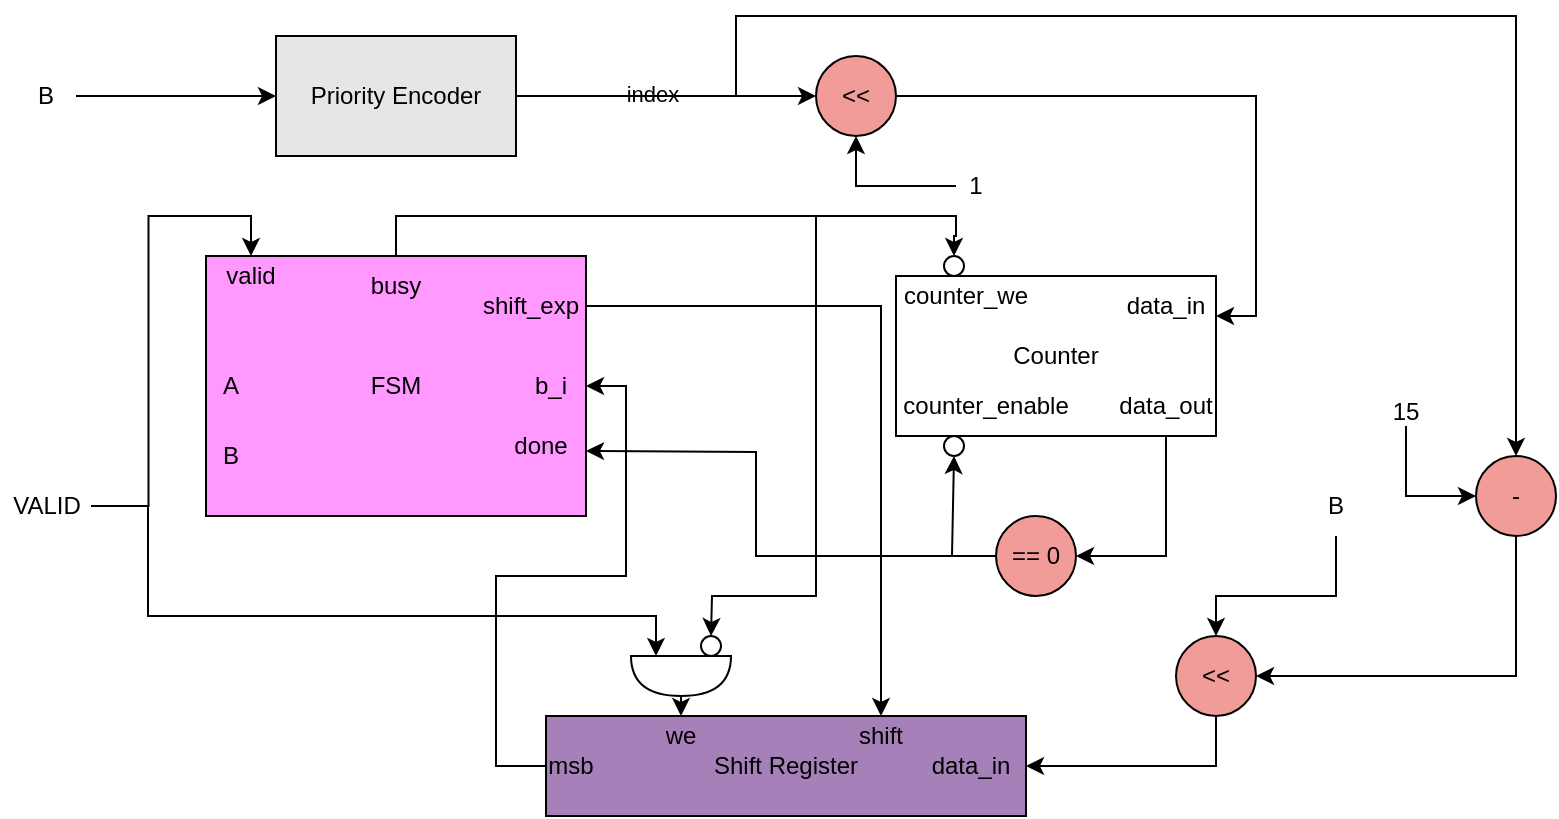 <mxfile version="23.1.5" type="device">
  <diagram name="Page-1" id="ST-hZW2YkRbftau7oeti">
    <mxGraphModel dx="802" dy="943" grid="1" gridSize="10" guides="1" tooltips="1" connect="1" arrows="1" fold="1" page="1" pageScale="1" pageWidth="850" pageHeight="1100" math="0" shadow="0">
      <root>
        <mxCell id="0" />
        <mxCell id="1" parent="0" />
        <mxCell id="BQ6F-zPmANV4GkfWwYen-6" style="edgeStyle=orthogonalEdgeStyle;rounded=0;orthogonalLoop=1;jettySize=auto;html=1;exitX=1;exitY=0.5;exitDx=0;exitDy=0;entryX=0;entryY=0.5;entryDx=0;entryDy=0;" edge="1" parent="1" source="BQ6F-zPmANV4GkfWwYen-2" target="BQ6F-zPmANV4GkfWwYen-5">
          <mxGeometry relative="1" as="geometry" />
        </mxCell>
        <mxCell id="BQ6F-zPmANV4GkfWwYen-14" value="index" style="edgeLabel;html=1;align=center;verticalAlign=middle;resizable=0;points=[];" vertex="1" connectable="0" parent="BQ6F-zPmANV4GkfWwYen-6">
          <mxGeometry x="-0.116" y="1" relative="1" as="geometry">
            <mxPoint x="1" as="offset" />
          </mxGeometry>
        </mxCell>
        <mxCell id="BQ6F-zPmANV4GkfWwYen-55" style="edgeStyle=orthogonalEdgeStyle;rounded=0;orthogonalLoop=1;jettySize=auto;html=1;entryX=0.5;entryY=0;entryDx=0;entryDy=0;" edge="1" parent="1" source="BQ6F-zPmANV4GkfWwYen-2" target="BQ6F-zPmANV4GkfWwYen-51">
          <mxGeometry relative="1" as="geometry">
            <Array as="points">
              <mxPoint x="400" y="100" />
              <mxPoint x="400" y="60" />
              <mxPoint x="790" y="60" />
            </Array>
          </mxGeometry>
        </mxCell>
        <mxCell id="BQ6F-zPmANV4GkfWwYen-2" value="&lt;font style=&quot;font-size: 12px;&quot;&gt;Priority Encoder&lt;/font&gt;" style="rounded=0;whiteSpace=wrap;html=1;fillColor=#E6E6E6;" vertex="1" parent="1">
          <mxGeometry x="170" y="70" width="120" height="60" as="geometry" />
        </mxCell>
        <mxCell id="BQ6F-zPmANV4GkfWwYen-3" value="" style="endArrow=classic;html=1;rounded=0;entryX=0;entryY=0.5;entryDx=0;entryDy=0;exitX=1;exitY=0.5;exitDx=0;exitDy=0;" edge="1" parent="1" source="BQ6F-zPmANV4GkfWwYen-4" target="BQ6F-zPmANV4GkfWwYen-2">
          <mxGeometry width="50" height="50" relative="1" as="geometry">
            <mxPoint x="100" y="100" as="sourcePoint" />
            <mxPoint x="320" y="240" as="targetPoint" />
          </mxGeometry>
        </mxCell>
        <mxCell id="BQ6F-zPmANV4GkfWwYen-4" value="&lt;font style=&quot;font-size: 12px;&quot;&gt;B&lt;/font&gt;" style="text;html=1;align=center;verticalAlign=middle;whiteSpace=wrap;rounded=0;" vertex="1" parent="1">
          <mxGeometry x="40" y="85" width="30" height="30" as="geometry" />
        </mxCell>
        <mxCell id="BQ6F-zPmANV4GkfWwYen-11" style="edgeStyle=orthogonalEdgeStyle;rounded=0;orthogonalLoop=1;jettySize=auto;html=1;exitX=1;exitY=0.5;exitDx=0;exitDy=0;entryX=1;entryY=0.25;entryDx=0;entryDy=0;" edge="1" parent="1" source="BQ6F-zPmANV4GkfWwYen-5" target="BQ6F-zPmANV4GkfWwYen-10">
          <mxGeometry relative="1" as="geometry" />
        </mxCell>
        <mxCell id="BQ6F-zPmANV4GkfWwYen-5" value="&amp;lt;&amp;lt;" style="ellipse;whiteSpace=wrap;html=1;aspect=fixed;fillColor=#F19C99;" vertex="1" parent="1">
          <mxGeometry x="440" y="80" width="40" height="40" as="geometry" />
        </mxCell>
        <mxCell id="BQ6F-zPmANV4GkfWwYen-7" value="" style="endArrow=classic;html=1;rounded=0;entryX=0.5;entryY=1;entryDx=0;entryDy=0;exitX=0;exitY=0.5;exitDx=0;exitDy=0;" edge="1" parent="1" source="BQ6F-zPmANV4GkfWwYen-8" target="BQ6F-zPmANV4GkfWwYen-5">
          <mxGeometry width="50" height="50" relative="1" as="geometry">
            <mxPoint x="520" y="50" as="sourcePoint" />
            <mxPoint x="400" y="240" as="targetPoint" />
            <Array as="points">
              <mxPoint x="460" y="145" />
            </Array>
          </mxGeometry>
        </mxCell>
        <mxCell id="BQ6F-zPmANV4GkfWwYen-8" value="1" style="text;html=1;align=center;verticalAlign=middle;whiteSpace=wrap;rounded=0;" vertex="1" parent="1">
          <mxGeometry x="510" y="130" width="20" height="30" as="geometry" />
        </mxCell>
        <mxCell id="BQ6F-zPmANV4GkfWwYen-19" value="" style="group;fillColor=#7EA6E0;" vertex="1" connectable="0" parent="1">
          <mxGeometry x="480" y="190" width="160" height="80" as="geometry" />
        </mxCell>
        <mxCell id="BQ6F-zPmANV4GkfWwYen-10" value="Counter" style="rounded=0;whiteSpace=wrap;html=1;" vertex="1" parent="BQ6F-zPmANV4GkfWwYen-19">
          <mxGeometry width="160" height="80" as="geometry" />
        </mxCell>
        <mxCell id="BQ6F-zPmANV4GkfWwYen-15" value="data_in" style="text;html=1;align=center;verticalAlign=middle;whiteSpace=wrap;rounded=0;" vertex="1" parent="BQ6F-zPmANV4GkfWwYen-19">
          <mxGeometry x="110" width="50" height="30" as="geometry" />
        </mxCell>
        <mxCell id="BQ6F-zPmANV4GkfWwYen-16" value="data_out" style="text;html=1;align=center;verticalAlign=middle;whiteSpace=wrap;rounded=0;" vertex="1" parent="BQ6F-zPmANV4GkfWwYen-19">
          <mxGeometry x="110" y="50" width="50" height="30" as="geometry" />
        </mxCell>
        <mxCell id="BQ6F-zPmANV4GkfWwYen-17" value="counter_enable" style="text;html=1;align=center;verticalAlign=middle;whiteSpace=wrap;rounded=0;" vertex="1" parent="BQ6F-zPmANV4GkfWwYen-19">
          <mxGeometry x="10" y="50" width="70" height="30" as="geometry" />
        </mxCell>
        <mxCell id="BQ6F-zPmANV4GkfWwYen-18" value="counter_we" style="text;html=1;align=center;verticalAlign=middle;whiteSpace=wrap;rounded=0;" vertex="1" parent="BQ6F-zPmANV4GkfWwYen-19">
          <mxGeometry width="70" height="20" as="geometry" />
        </mxCell>
        <mxCell id="BQ6F-zPmANV4GkfWwYen-20" value="" style="endArrow=classic;html=1;rounded=0;exitX=0.5;exitY=1;exitDx=0;exitDy=0;" edge="1" parent="1" source="BQ6F-zPmANV4GkfWwYen-16" target="BQ6F-zPmANV4GkfWwYen-22">
          <mxGeometry width="50" height="50" relative="1" as="geometry">
            <mxPoint x="370" y="120" as="sourcePoint" />
            <mxPoint x="580" y="330" as="targetPoint" />
            <Array as="points">
              <mxPoint x="615" y="330" />
            </Array>
          </mxGeometry>
        </mxCell>
        <mxCell id="BQ6F-zPmANV4GkfWwYen-21" value="" style="endArrow=classic;html=1;rounded=0;exitX=0;exitY=0.5;exitDx=0;exitDy=0;entryX=0.5;entryY=1;entryDx=0;entryDy=0;" edge="1" parent="1" source="BQ6F-zPmANV4GkfWwYen-22" target="BQ6F-zPmANV4GkfWwYen-24">
          <mxGeometry width="50" height="50" relative="1" as="geometry">
            <mxPoint x="300" y="190" as="sourcePoint" />
            <mxPoint x="508" y="290" as="targetPoint" />
            <Array as="points">
              <mxPoint x="508" y="330" />
            </Array>
          </mxGeometry>
        </mxCell>
        <mxCell id="BQ6F-zPmANV4GkfWwYen-22" value="== 0" style="ellipse;whiteSpace=wrap;html=1;aspect=fixed;fillColor=#F19C99;" vertex="1" parent="1">
          <mxGeometry x="530" y="310" width="40" height="40" as="geometry" />
        </mxCell>
        <mxCell id="BQ6F-zPmANV4GkfWwYen-24" value="" style="ellipse;whiteSpace=wrap;html=1;aspect=fixed;" vertex="1" parent="1">
          <mxGeometry x="504" y="270" width="10" height="10" as="geometry" />
        </mxCell>
        <mxCell id="BQ6F-zPmANV4GkfWwYen-25" value="" style="endArrow=classic;html=1;rounded=0;entryX=1;entryY=0.75;entryDx=0;entryDy=0;" edge="1" parent="1" target="BQ6F-zPmANV4GkfWwYen-26">
          <mxGeometry width="50" height="50" relative="1" as="geometry">
            <mxPoint x="510" y="330" as="sourcePoint" />
            <mxPoint x="360" y="330" as="targetPoint" />
            <Array as="points">
              <mxPoint x="410" y="330" />
              <mxPoint x="410" y="278" />
            </Array>
          </mxGeometry>
        </mxCell>
        <mxCell id="BQ6F-zPmANV4GkfWwYen-26" value="FSM" style="rounded=0;whiteSpace=wrap;html=1;fillColor=#FF99FF;" vertex="1" parent="1">
          <mxGeometry x="135" y="180" width="190" height="130" as="geometry" />
        </mxCell>
        <mxCell id="BQ6F-zPmANV4GkfWwYen-27" value="done" style="text;html=1;align=center;verticalAlign=middle;whiteSpace=wrap;rounded=0;" vertex="1" parent="1">
          <mxGeometry x="280" y="260" width="45" height="30" as="geometry" />
        </mxCell>
        <mxCell id="BQ6F-zPmANV4GkfWwYen-56" style="edgeStyle=orthogonalEdgeStyle;rounded=0;orthogonalLoop=1;jettySize=auto;html=1;entryX=0.5;entryY=0;entryDx=0;entryDy=0;" edge="1" parent="1" source="BQ6F-zPmANV4GkfWwYen-28" target="BQ6F-zPmANV4GkfWwYen-36">
          <mxGeometry relative="1" as="geometry" />
        </mxCell>
        <mxCell id="BQ6F-zPmANV4GkfWwYen-28" value="shift_exp" style="text;html=1;align=center;verticalAlign=middle;whiteSpace=wrap;rounded=0;" vertex="1" parent="1">
          <mxGeometry x="270" y="190" width="55" height="30" as="geometry" />
        </mxCell>
        <mxCell id="BQ6F-zPmANV4GkfWwYen-29" value="b_i" style="text;html=1;align=center;verticalAlign=middle;whiteSpace=wrap;rounded=0;" vertex="1" parent="1">
          <mxGeometry x="290" y="230" width="35" height="30" as="geometry" />
        </mxCell>
        <mxCell id="BQ6F-zPmANV4GkfWwYen-30" value="valid" style="text;html=1;align=center;verticalAlign=middle;whiteSpace=wrap;rounded=0;" vertex="1" parent="1">
          <mxGeometry x="135" y="180" width="45" height="20" as="geometry" />
        </mxCell>
        <mxCell id="BQ6F-zPmANV4GkfWwYen-62" style="edgeStyle=orthogonalEdgeStyle;rounded=0;orthogonalLoop=1;jettySize=auto;html=1;entryX=0.5;entryY=0;entryDx=0;entryDy=0;" edge="1" parent="1" source="BQ6F-zPmANV4GkfWwYen-31" target="BQ6F-zPmANV4GkfWwYen-61">
          <mxGeometry relative="1" as="geometry">
            <Array as="points">
              <mxPoint x="230" y="160" />
              <mxPoint x="510" y="160" />
              <mxPoint x="510" y="170" />
              <mxPoint x="509" y="170" />
            </Array>
          </mxGeometry>
        </mxCell>
        <mxCell id="BQ6F-zPmANV4GkfWwYen-31" value="busy" style="text;html=1;align=center;verticalAlign=middle;whiteSpace=wrap;rounded=0;" vertex="1" parent="1">
          <mxGeometry x="200" y="180" width="60" height="30" as="geometry" />
        </mxCell>
        <mxCell id="BQ6F-zPmANV4GkfWwYen-32" value="A" style="text;html=1;align=center;verticalAlign=middle;whiteSpace=wrap;rounded=0;" vertex="1" parent="1">
          <mxGeometry x="135" y="235" width="25" height="20" as="geometry" />
        </mxCell>
        <mxCell id="BQ6F-zPmANV4GkfWwYen-33" value="B" style="text;html=1;align=center;verticalAlign=middle;whiteSpace=wrap;rounded=0;" vertex="1" parent="1">
          <mxGeometry x="135" y="270" width="25" height="20" as="geometry" />
        </mxCell>
        <mxCell id="BQ6F-zPmANV4GkfWwYen-34" value="Shift Register" style="rounded=0;whiteSpace=wrap;html=1;fillColor=#A680B8;" vertex="1" parent="1">
          <mxGeometry x="305" y="410" width="240" height="50" as="geometry" />
        </mxCell>
        <mxCell id="BQ6F-zPmANV4GkfWwYen-35" value="data_in" style="text;html=1;align=center;verticalAlign=middle;whiteSpace=wrap;rounded=0;" vertex="1" parent="1">
          <mxGeometry x="490" y="420" width="55" height="30" as="geometry" />
        </mxCell>
        <mxCell id="BQ6F-zPmANV4GkfWwYen-36" value="shift" style="text;html=1;align=center;verticalAlign=middle;whiteSpace=wrap;rounded=0;" vertex="1" parent="1">
          <mxGeometry x="450" y="410" width="45" height="20" as="geometry" />
        </mxCell>
        <mxCell id="BQ6F-zPmANV4GkfWwYen-37" value="we" style="text;html=1;align=center;verticalAlign=middle;whiteSpace=wrap;rounded=0;" vertex="1" parent="1">
          <mxGeometry x="350" y="410" width="45" height="20" as="geometry" />
        </mxCell>
        <mxCell id="BQ6F-zPmANV4GkfWwYen-38" value="" style="endArrow=classic;html=1;rounded=0;entryX=1;entryY=0.5;entryDx=0;entryDy=0;" edge="1" parent="1" target="BQ6F-zPmANV4GkfWwYen-35">
          <mxGeometry width="50" height="50" relative="1" as="geometry">
            <mxPoint x="640" y="400" as="sourcePoint" />
            <mxPoint x="450" y="360" as="targetPoint" />
            <Array as="points">
              <mxPoint x="640" y="435" />
            </Array>
          </mxGeometry>
        </mxCell>
        <mxCell id="BQ6F-zPmANV4GkfWwYen-45" value="&amp;lt;&amp;lt;" style="ellipse;whiteSpace=wrap;html=1;aspect=fixed;fillColor=#F19C99;" vertex="1" parent="1">
          <mxGeometry x="620" y="370" width="40" height="40" as="geometry" />
        </mxCell>
        <mxCell id="BQ6F-zPmANV4GkfWwYen-47" value="" style="endArrow=classic;html=1;rounded=0;entryX=0.5;entryY=0;entryDx=0;entryDy=0;" edge="1" parent="1" target="BQ6F-zPmANV4GkfWwYen-45">
          <mxGeometry width="50" height="50" relative="1" as="geometry">
            <mxPoint x="700" y="320" as="sourcePoint" />
            <mxPoint x="590" y="330" as="targetPoint" />
            <Array as="points">
              <mxPoint x="700" y="350" />
              <mxPoint x="640" y="350" />
            </Array>
          </mxGeometry>
        </mxCell>
        <mxCell id="BQ6F-zPmANV4GkfWwYen-48" value="B" style="text;html=1;align=center;verticalAlign=middle;whiteSpace=wrap;rounded=0;" vertex="1" parent="1">
          <mxGeometry x="690" y="290" width="20" height="30" as="geometry" />
        </mxCell>
        <mxCell id="BQ6F-zPmANV4GkfWwYen-49" value="" style="endArrow=classic;html=1;rounded=0;entryX=1;entryY=0.5;entryDx=0;entryDy=0;exitX=0.5;exitY=1;exitDx=0;exitDy=0;" edge="1" parent="1" source="BQ6F-zPmANV4GkfWwYen-51" target="BQ6F-zPmANV4GkfWwYen-45">
          <mxGeometry width="50" height="50" relative="1" as="geometry">
            <mxPoint x="760" y="320" as="sourcePoint" />
            <mxPoint x="660" y="330" as="targetPoint" />
            <Array as="points">
              <mxPoint x="790" y="390" />
            </Array>
          </mxGeometry>
        </mxCell>
        <mxCell id="BQ6F-zPmANV4GkfWwYen-51" value="-" style="ellipse;whiteSpace=wrap;html=1;aspect=fixed;fillColor=#F19C99;" vertex="1" parent="1">
          <mxGeometry x="770" y="280" width="40" height="40" as="geometry" />
        </mxCell>
        <mxCell id="BQ6F-zPmANV4GkfWwYen-52" value="" style="endArrow=classic;html=1;rounded=0;entryX=0;entryY=0.5;entryDx=0;entryDy=0;exitX=0.5;exitY=1;exitDx=0;exitDy=0;" edge="1" parent="1" source="BQ6F-zPmANV4GkfWwYen-53" target="BQ6F-zPmANV4GkfWwYen-51">
          <mxGeometry width="50" height="50" relative="1" as="geometry">
            <mxPoint x="810" y="250" as="sourcePoint" />
            <mxPoint x="699" y="250" as="targetPoint" />
            <Array as="points">
              <mxPoint x="735" y="300" />
            </Array>
          </mxGeometry>
        </mxCell>
        <mxCell id="BQ6F-zPmANV4GkfWwYen-53" value="15" style="text;html=1;align=center;verticalAlign=middle;whiteSpace=wrap;rounded=0;" vertex="1" parent="1">
          <mxGeometry x="720" y="250" width="30" height="15" as="geometry" />
        </mxCell>
        <mxCell id="BQ6F-zPmANV4GkfWwYen-58" style="edgeStyle=orthogonalEdgeStyle;rounded=0;orthogonalLoop=1;jettySize=auto;html=1;entryX=1;entryY=0.5;entryDx=0;entryDy=0;" edge="1" parent="1" source="BQ6F-zPmANV4GkfWwYen-57" target="BQ6F-zPmANV4GkfWwYen-29">
          <mxGeometry relative="1" as="geometry">
            <Array as="points">
              <mxPoint x="280" y="435" />
              <mxPoint x="280" y="340" />
              <mxPoint x="345" y="340" />
              <mxPoint x="345" y="245" />
            </Array>
          </mxGeometry>
        </mxCell>
        <mxCell id="BQ6F-zPmANV4GkfWwYen-57" value="msb" style="text;html=1;align=center;verticalAlign=middle;whiteSpace=wrap;rounded=0;" vertex="1" parent="1">
          <mxGeometry x="305" y="420" width="25" height="30" as="geometry" />
        </mxCell>
        <mxCell id="BQ6F-zPmANV4GkfWwYen-60" style="edgeStyle=orthogonalEdgeStyle;rounded=0;orthogonalLoop=1;jettySize=auto;html=1;entryX=0.5;entryY=0;entryDx=0;entryDy=0;" edge="1" parent="1" source="BQ6F-zPmANV4GkfWwYen-59" target="BQ6F-zPmANV4GkfWwYen-30">
          <mxGeometry relative="1" as="geometry" />
        </mxCell>
        <mxCell id="BQ6F-zPmANV4GkfWwYen-59" value="VALID" style="text;html=1;align=center;verticalAlign=middle;whiteSpace=wrap;rounded=0;" vertex="1" parent="1">
          <mxGeometry x="32.5" y="290" width="45" height="30" as="geometry" />
        </mxCell>
        <mxCell id="BQ6F-zPmANV4GkfWwYen-61" value="" style="ellipse;whiteSpace=wrap;html=1;aspect=fixed;" vertex="1" parent="1">
          <mxGeometry x="504" y="180" width="10" height="10" as="geometry" />
        </mxCell>
        <mxCell id="BQ6F-zPmANV4GkfWwYen-63" value="" style="endArrow=classic;html=1;rounded=0;entryX=0.5;entryY=0;entryDx=0;entryDy=0;" edge="1" parent="1" target="BQ6F-zPmANV4GkfWwYen-65">
          <mxGeometry width="50" height="50" relative="1" as="geometry">
            <mxPoint x="440" y="160" as="sourcePoint" />
            <mxPoint x="385" y="360" as="targetPoint" />
            <Array as="points">
              <mxPoint x="440" y="350" />
              <mxPoint x="388" y="350" />
            </Array>
          </mxGeometry>
        </mxCell>
        <mxCell id="BQ6F-zPmANV4GkfWwYen-67" style="edgeStyle=orthogonalEdgeStyle;rounded=0;orthogonalLoop=1;jettySize=auto;html=1;exitX=1;exitY=0.5;exitDx=0;exitDy=0;exitPerimeter=0;entryX=0.5;entryY=0;entryDx=0;entryDy=0;" edge="1" parent="1" source="BQ6F-zPmANV4GkfWwYen-64" target="BQ6F-zPmANV4GkfWwYen-37">
          <mxGeometry relative="1" as="geometry" />
        </mxCell>
        <mxCell id="BQ6F-zPmANV4GkfWwYen-64" value="" style="shape=or;whiteSpace=wrap;html=1;rotation=90;" vertex="1" parent="1">
          <mxGeometry x="362.5" y="365" width="20" height="50" as="geometry" />
        </mxCell>
        <mxCell id="BQ6F-zPmANV4GkfWwYen-65" value="" style="ellipse;whiteSpace=wrap;html=1;aspect=fixed;" vertex="1" parent="1">
          <mxGeometry x="382.5" y="370" width="10" height="10" as="geometry" />
        </mxCell>
        <mxCell id="BQ6F-zPmANV4GkfWwYen-68" style="edgeStyle=orthogonalEdgeStyle;rounded=0;orthogonalLoop=1;jettySize=auto;html=1;entryX=0;entryY=0.75;entryDx=0;entryDy=0;entryPerimeter=0;" edge="1" parent="1" target="BQ6F-zPmANV4GkfWwYen-64">
          <mxGeometry relative="1" as="geometry">
            <mxPoint x="83.5" y="305" as="sourcePoint" />
            <mxPoint x="366" y="380" as="targetPoint" />
            <Array as="points">
              <mxPoint x="106" y="305" />
              <mxPoint x="106" y="360" />
              <mxPoint x="360" y="360" />
            </Array>
          </mxGeometry>
        </mxCell>
      </root>
    </mxGraphModel>
  </diagram>
</mxfile>
